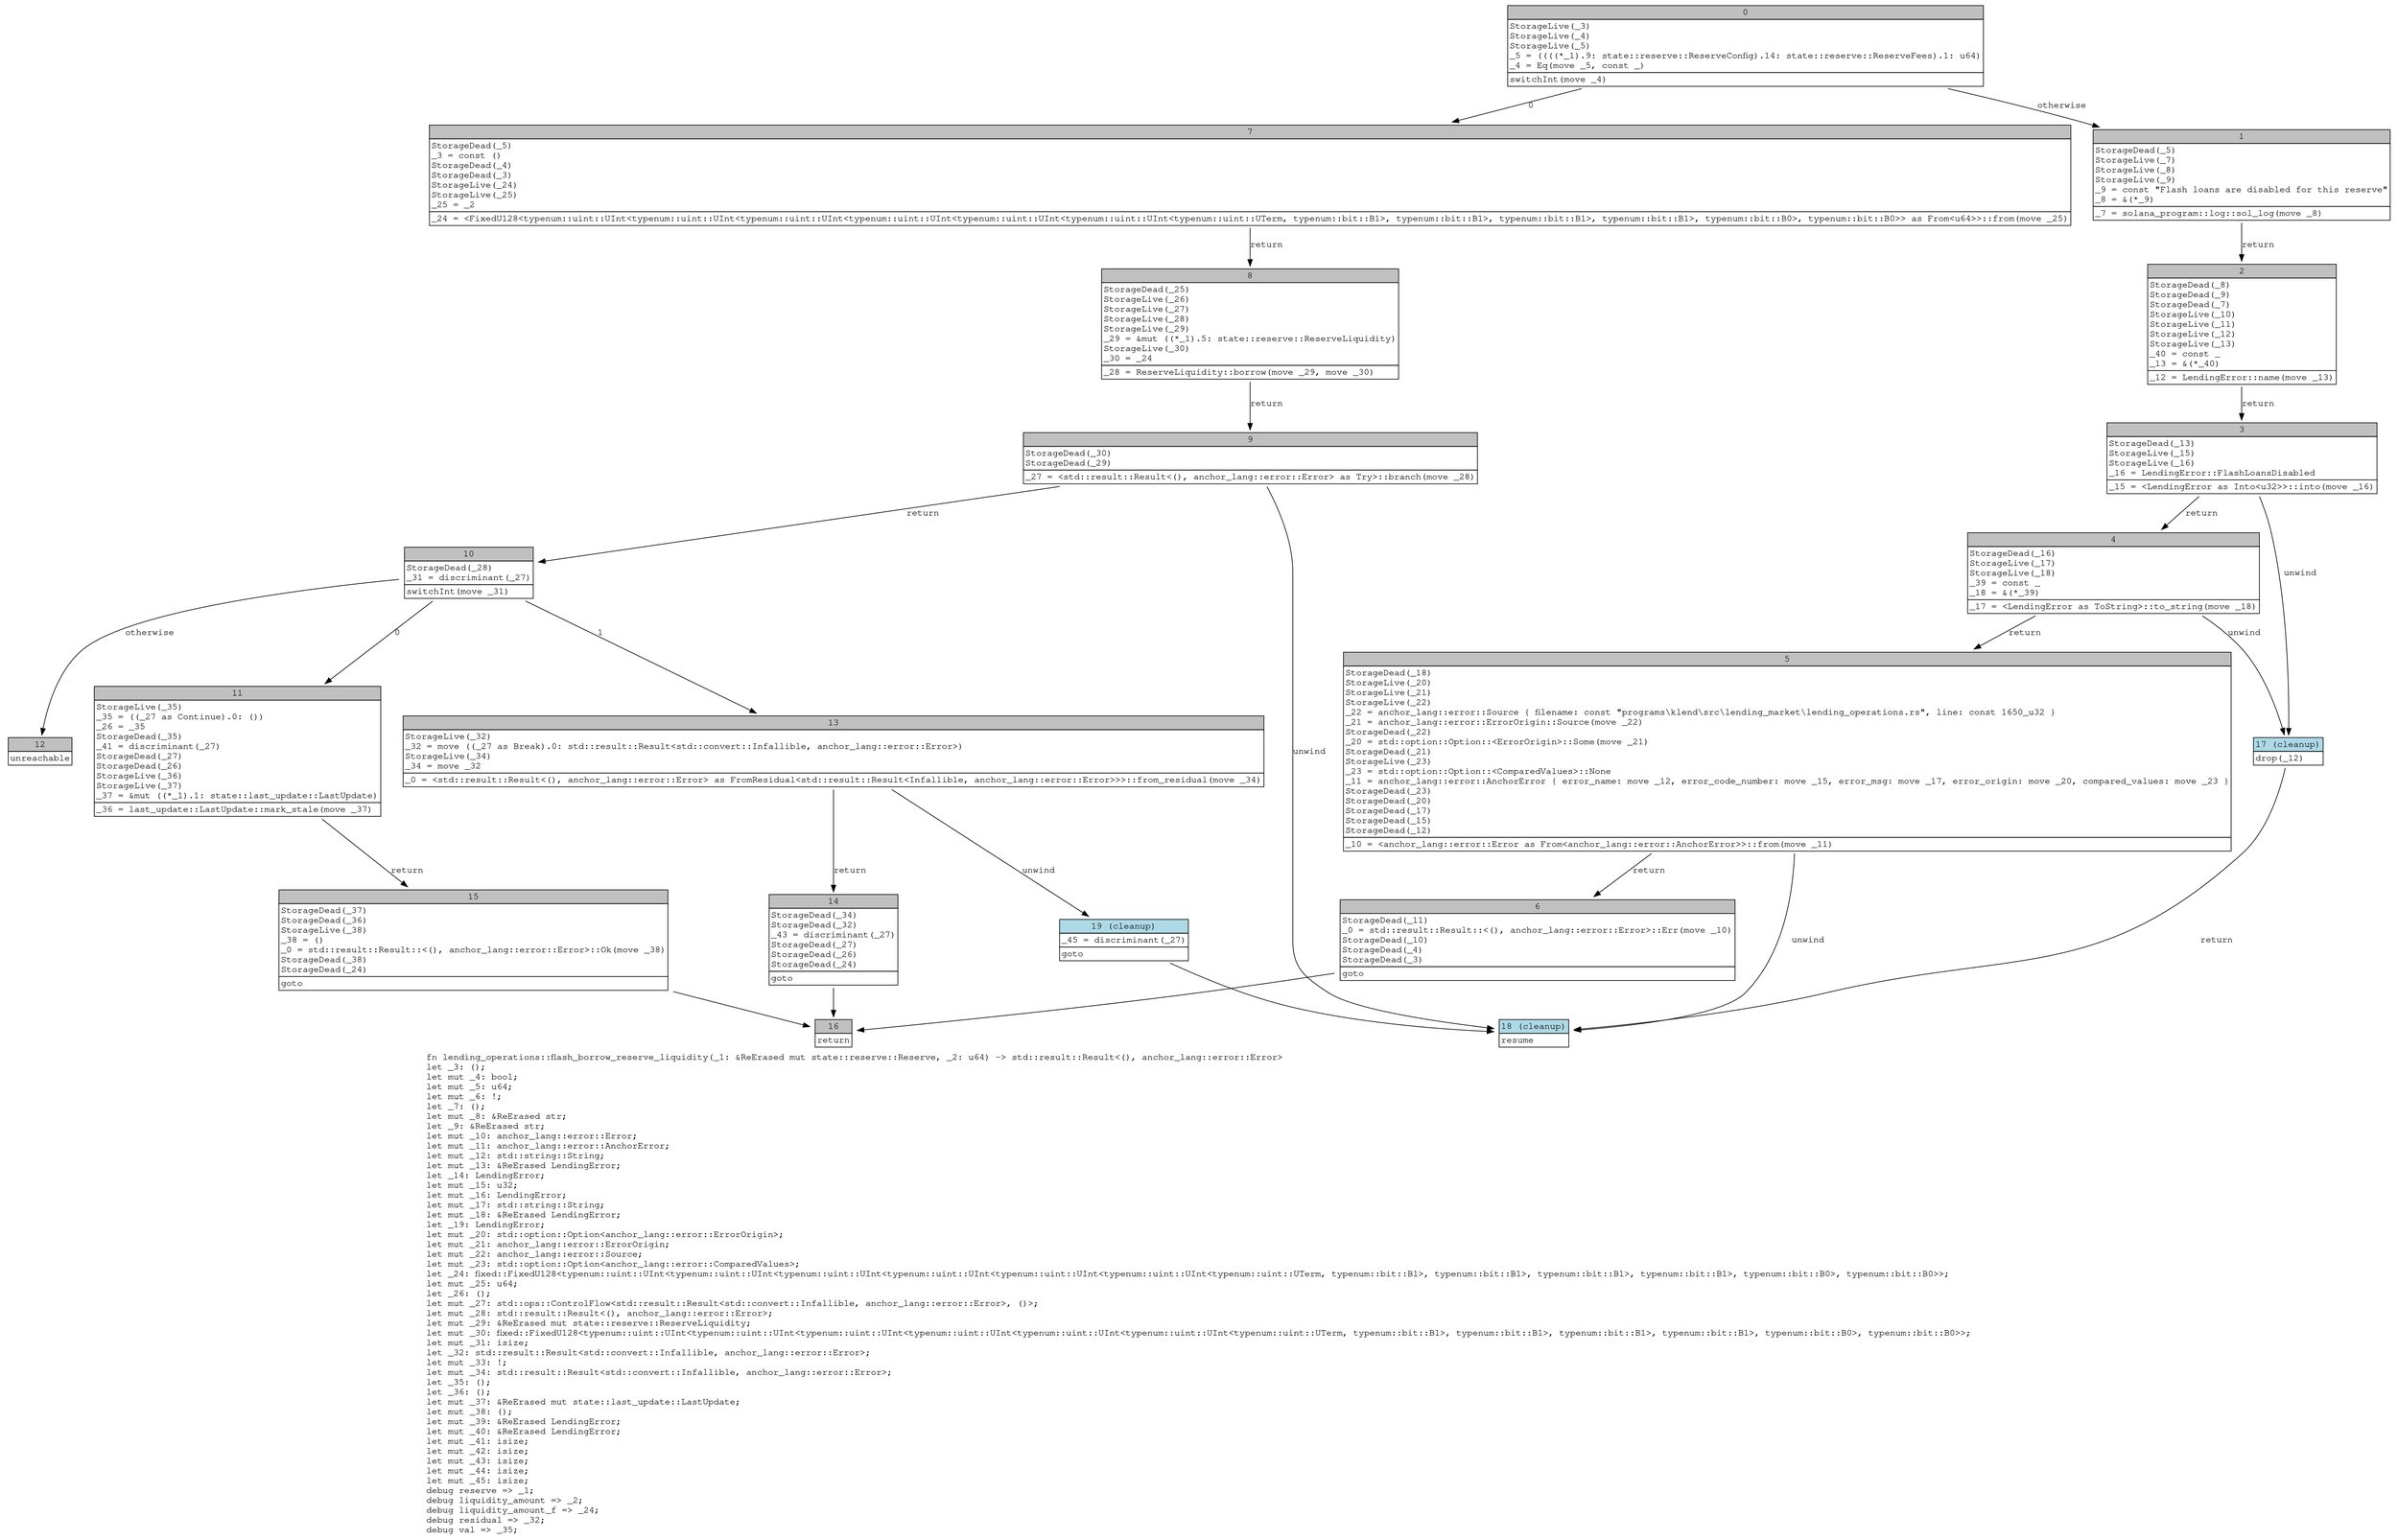 digraph Mir_0_1325 {
    graph [fontname="Courier, monospace"];
    node [fontname="Courier, monospace"];
    edge [fontname="Courier, monospace"];
    label=<fn lending_operations::flash_borrow_reserve_liquidity(_1: &amp;ReErased mut state::reserve::Reserve, _2: u64) -&gt; std::result::Result&lt;(), anchor_lang::error::Error&gt;<br align="left"/>let _3: ();<br align="left"/>let mut _4: bool;<br align="left"/>let mut _5: u64;<br align="left"/>let mut _6: !;<br align="left"/>let _7: ();<br align="left"/>let mut _8: &amp;ReErased str;<br align="left"/>let _9: &amp;ReErased str;<br align="left"/>let mut _10: anchor_lang::error::Error;<br align="left"/>let mut _11: anchor_lang::error::AnchorError;<br align="left"/>let mut _12: std::string::String;<br align="left"/>let mut _13: &amp;ReErased LendingError;<br align="left"/>let _14: LendingError;<br align="left"/>let mut _15: u32;<br align="left"/>let mut _16: LendingError;<br align="left"/>let mut _17: std::string::String;<br align="left"/>let mut _18: &amp;ReErased LendingError;<br align="left"/>let _19: LendingError;<br align="left"/>let mut _20: std::option::Option&lt;anchor_lang::error::ErrorOrigin&gt;;<br align="left"/>let mut _21: anchor_lang::error::ErrorOrigin;<br align="left"/>let mut _22: anchor_lang::error::Source;<br align="left"/>let mut _23: std::option::Option&lt;anchor_lang::error::ComparedValues&gt;;<br align="left"/>let _24: fixed::FixedU128&lt;typenum::uint::UInt&lt;typenum::uint::UInt&lt;typenum::uint::UInt&lt;typenum::uint::UInt&lt;typenum::uint::UInt&lt;typenum::uint::UInt&lt;typenum::uint::UTerm, typenum::bit::B1&gt;, typenum::bit::B1&gt;, typenum::bit::B1&gt;, typenum::bit::B1&gt;, typenum::bit::B0&gt;, typenum::bit::B0&gt;&gt;;<br align="left"/>let mut _25: u64;<br align="left"/>let _26: ();<br align="left"/>let mut _27: std::ops::ControlFlow&lt;std::result::Result&lt;std::convert::Infallible, anchor_lang::error::Error&gt;, ()&gt;;<br align="left"/>let mut _28: std::result::Result&lt;(), anchor_lang::error::Error&gt;;<br align="left"/>let mut _29: &amp;ReErased mut state::reserve::ReserveLiquidity;<br align="left"/>let mut _30: fixed::FixedU128&lt;typenum::uint::UInt&lt;typenum::uint::UInt&lt;typenum::uint::UInt&lt;typenum::uint::UInt&lt;typenum::uint::UInt&lt;typenum::uint::UInt&lt;typenum::uint::UTerm, typenum::bit::B1&gt;, typenum::bit::B1&gt;, typenum::bit::B1&gt;, typenum::bit::B1&gt;, typenum::bit::B0&gt;, typenum::bit::B0&gt;&gt;;<br align="left"/>let mut _31: isize;<br align="left"/>let _32: std::result::Result&lt;std::convert::Infallible, anchor_lang::error::Error&gt;;<br align="left"/>let mut _33: !;<br align="left"/>let mut _34: std::result::Result&lt;std::convert::Infallible, anchor_lang::error::Error&gt;;<br align="left"/>let _35: ();<br align="left"/>let _36: ();<br align="left"/>let mut _37: &amp;ReErased mut state::last_update::LastUpdate;<br align="left"/>let mut _38: ();<br align="left"/>let mut _39: &amp;ReErased LendingError;<br align="left"/>let mut _40: &amp;ReErased LendingError;<br align="left"/>let mut _41: isize;<br align="left"/>let mut _42: isize;<br align="left"/>let mut _43: isize;<br align="left"/>let mut _44: isize;<br align="left"/>let mut _45: isize;<br align="left"/>debug reserve =&gt; _1;<br align="left"/>debug liquidity_amount =&gt; _2;<br align="left"/>debug liquidity_amount_f =&gt; _24;<br align="left"/>debug residual =&gt; _32;<br align="left"/>debug val =&gt; _35;<br align="left"/>>;
    bb0__0_1325 [shape="none", label=<<table border="0" cellborder="1" cellspacing="0"><tr><td bgcolor="gray" align="center" colspan="1">0</td></tr><tr><td align="left" balign="left">StorageLive(_3)<br/>StorageLive(_4)<br/>StorageLive(_5)<br/>_5 = ((((*_1).9: state::reserve::ReserveConfig).14: state::reserve::ReserveFees).1: u64)<br/>_4 = Eq(move _5, const _)<br/></td></tr><tr><td align="left">switchInt(move _4)</td></tr></table>>];
    bb1__0_1325 [shape="none", label=<<table border="0" cellborder="1" cellspacing="0"><tr><td bgcolor="gray" align="center" colspan="1">1</td></tr><tr><td align="left" balign="left">StorageDead(_5)<br/>StorageLive(_7)<br/>StorageLive(_8)<br/>StorageLive(_9)<br/>_9 = const &quot;Flash loans are disabled for this reserve&quot;<br/>_8 = &amp;(*_9)<br/></td></tr><tr><td align="left">_7 = solana_program::log::sol_log(move _8)</td></tr></table>>];
    bb2__0_1325 [shape="none", label=<<table border="0" cellborder="1" cellspacing="0"><tr><td bgcolor="gray" align="center" colspan="1">2</td></tr><tr><td align="left" balign="left">StorageDead(_8)<br/>StorageDead(_9)<br/>StorageDead(_7)<br/>StorageLive(_10)<br/>StorageLive(_11)<br/>StorageLive(_12)<br/>StorageLive(_13)<br/>_40 = const _<br/>_13 = &amp;(*_40)<br/></td></tr><tr><td align="left">_12 = LendingError::name(move _13)</td></tr></table>>];
    bb3__0_1325 [shape="none", label=<<table border="0" cellborder="1" cellspacing="0"><tr><td bgcolor="gray" align="center" colspan="1">3</td></tr><tr><td align="left" balign="left">StorageDead(_13)<br/>StorageLive(_15)<br/>StorageLive(_16)<br/>_16 = LendingError::FlashLoansDisabled<br/></td></tr><tr><td align="left">_15 = &lt;LendingError as Into&lt;u32&gt;&gt;::into(move _16)</td></tr></table>>];
    bb4__0_1325 [shape="none", label=<<table border="0" cellborder="1" cellspacing="0"><tr><td bgcolor="gray" align="center" colspan="1">4</td></tr><tr><td align="left" balign="left">StorageDead(_16)<br/>StorageLive(_17)<br/>StorageLive(_18)<br/>_39 = const _<br/>_18 = &amp;(*_39)<br/></td></tr><tr><td align="left">_17 = &lt;LendingError as ToString&gt;::to_string(move _18)</td></tr></table>>];
    bb5__0_1325 [shape="none", label=<<table border="0" cellborder="1" cellspacing="0"><tr><td bgcolor="gray" align="center" colspan="1">5</td></tr><tr><td align="left" balign="left">StorageDead(_18)<br/>StorageLive(_20)<br/>StorageLive(_21)<br/>StorageLive(_22)<br/>_22 = anchor_lang::error::Source { filename: const &quot;programs\\klend\\src\\lending_market\\lending_operations.rs&quot;, line: const 1650_u32 }<br/>_21 = anchor_lang::error::ErrorOrigin::Source(move _22)<br/>StorageDead(_22)<br/>_20 = std::option::Option::&lt;ErrorOrigin&gt;::Some(move _21)<br/>StorageDead(_21)<br/>StorageLive(_23)<br/>_23 = std::option::Option::&lt;ComparedValues&gt;::None<br/>_11 = anchor_lang::error::AnchorError { error_name: move _12, error_code_number: move _15, error_msg: move _17, error_origin: move _20, compared_values: move _23 }<br/>StorageDead(_23)<br/>StorageDead(_20)<br/>StorageDead(_17)<br/>StorageDead(_15)<br/>StorageDead(_12)<br/></td></tr><tr><td align="left">_10 = &lt;anchor_lang::error::Error as From&lt;anchor_lang::error::AnchorError&gt;&gt;::from(move _11)</td></tr></table>>];
    bb6__0_1325 [shape="none", label=<<table border="0" cellborder="1" cellspacing="0"><tr><td bgcolor="gray" align="center" colspan="1">6</td></tr><tr><td align="left" balign="left">StorageDead(_11)<br/>_0 = std::result::Result::&lt;(), anchor_lang::error::Error&gt;::Err(move _10)<br/>StorageDead(_10)<br/>StorageDead(_4)<br/>StorageDead(_3)<br/></td></tr><tr><td align="left">goto</td></tr></table>>];
    bb7__0_1325 [shape="none", label=<<table border="0" cellborder="1" cellspacing="0"><tr><td bgcolor="gray" align="center" colspan="1">7</td></tr><tr><td align="left" balign="left">StorageDead(_5)<br/>_3 = const ()<br/>StorageDead(_4)<br/>StorageDead(_3)<br/>StorageLive(_24)<br/>StorageLive(_25)<br/>_25 = _2<br/></td></tr><tr><td align="left">_24 = &lt;FixedU128&lt;typenum::uint::UInt&lt;typenum::uint::UInt&lt;typenum::uint::UInt&lt;typenum::uint::UInt&lt;typenum::uint::UInt&lt;typenum::uint::UInt&lt;typenum::uint::UTerm, typenum::bit::B1&gt;, typenum::bit::B1&gt;, typenum::bit::B1&gt;, typenum::bit::B1&gt;, typenum::bit::B0&gt;, typenum::bit::B0&gt;&gt; as From&lt;u64&gt;&gt;::from(move _25)</td></tr></table>>];
    bb8__0_1325 [shape="none", label=<<table border="0" cellborder="1" cellspacing="0"><tr><td bgcolor="gray" align="center" colspan="1">8</td></tr><tr><td align="left" balign="left">StorageDead(_25)<br/>StorageLive(_26)<br/>StorageLive(_27)<br/>StorageLive(_28)<br/>StorageLive(_29)<br/>_29 = &amp;mut ((*_1).5: state::reserve::ReserveLiquidity)<br/>StorageLive(_30)<br/>_30 = _24<br/></td></tr><tr><td align="left">_28 = ReserveLiquidity::borrow(move _29, move _30)</td></tr></table>>];
    bb9__0_1325 [shape="none", label=<<table border="0" cellborder="1" cellspacing="0"><tr><td bgcolor="gray" align="center" colspan="1">9</td></tr><tr><td align="left" balign="left">StorageDead(_30)<br/>StorageDead(_29)<br/></td></tr><tr><td align="left">_27 = &lt;std::result::Result&lt;(), anchor_lang::error::Error&gt; as Try&gt;::branch(move _28)</td></tr></table>>];
    bb10__0_1325 [shape="none", label=<<table border="0" cellborder="1" cellspacing="0"><tr><td bgcolor="gray" align="center" colspan="1">10</td></tr><tr><td align="left" balign="left">StorageDead(_28)<br/>_31 = discriminant(_27)<br/></td></tr><tr><td align="left">switchInt(move _31)</td></tr></table>>];
    bb11__0_1325 [shape="none", label=<<table border="0" cellborder="1" cellspacing="0"><tr><td bgcolor="gray" align="center" colspan="1">11</td></tr><tr><td align="left" balign="left">StorageLive(_35)<br/>_35 = ((_27 as Continue).0: ())<br/>_26 = _35<br/>StorageDead(_35)<br/>_41 = discriminant(_27)<br/>StorageDead(_27)<br/>StorageDead(_26)<br/>StorageLive(_36)<br/>StorageLive(_37)<br/>_37 = &amp;mut ((*_1).1: state::last_update::LastUpdate)<br/></td></tr><tr><td align="left">_36 = last_update::LastUpdate::mark_stale(move _37)</td></tr></table>>];
    bb12__0_1325 [shape="none", label=<<table border="0" cellborder="1" cellspacing="0"><tr><td bgcolor="gray" align="center" colspan="1">12</td></tr><tr><td align="left">unreachable</td></tr></table>>];
    bb13__0_1325 [shape="none", label=<<table border="0" cellborder="1" cellspacing="0"><tr><td bgcolor="gray" align="center" colspan="1">13</td></tr><tr><td align="left" balign="left">StorageLive(_32)<br/>_32 = move ((_27 as Break).0: std::result::Result&lt;std::convert::Infallible, anchor_lang::error::Error&gt;)<br/>StorageLive(_34)<br/>_34 = move _32<br/></td></tr><tr><td align="left">_0 = &lt;std::result::Result&lt;(), anchor_lang::error::Error&gt; as FromResidual&lt;std::result::Result&lt;Infallible, anchor_lang::error::Error&gt;&gt;&gt;::from_residual(move _34)</td></tr></table>>];
    bb14__0_1325 [shape="none", label=<<table border="0" cellborder="1" cellspacing="0"><tr><td bgcolor="gray" align="center" colspan="1">14</td></tr><tr><td align="left" balign="left">StorageDead(_34)<br/>StorageDead(_32)<br/>_43 = discriminant(_27)<br/>StorageDead(_27)<br/>StorageDead(_26)<br/>StorageDead(_24)<br/></td></tr><tr><td align="left">goto</td></tr></table>>];
    bb15__0_1325 [shape="none", label=<<table border="0" cellborder="1" cellspacing="0"><tr><td bgcolor="gray" align="center" colspan="1">15</td></tr><tr><td align="left" balign="left">StorageDead(_37)<br/>StorageDead(_36)<br/>StorageLive(_38)<br/>_38 = ()<br/>_0 = std::result::Result::&lt;(), anchor_lang::error::Error&gt;::Ok(move _38)<br/>StorageDead(_38)<br/>StorageDead(_24)<br/></td></tr><tr><td align="left">goto</td></tr></table>>];
    bb16__0_1325 [shape="none", label=<<table border="0" cellborder="1" cellspacing="0"><tr><td bgcolor="gray" align="center" colspan="1">16</td></tr><tr><td align="left">return</td></tr></table>>];
    bb17__0_1325 [shape="none", label=<<table border="0" cellborder="1" cellspacing="0"><tr><td bgcolor="lightblue" align="center" colspan="1">17 (cleanup)</td></tr><tr><td align="left">drop(_12)</td></tr></table>>];
    bb18__0_1325 [shape="none", label=<<table border="0" cellborder="1" cellspacing="0"><tr><td bgcolor="lightblue" align="center" colspan="1">18 (cleanup)</td></tr><tr><td align="left">resume</td></tr></table>>];
    bb19__0_1325 [shape="none", label=<<table border="0" cellborder="1" cellspacing="0"><tr><td bgcolor="lightblue" align="center" colspan="1">19 (cleanup)</td></tr><tr><td align="left" balign="left">_45 = discriminant(_27)<br/></td></tr><tr><td align="left">goto</td></tr></table>>];
    bb0__0_1325 -> bb7__0_1325 [label="0"];
    bb0__0_1325 -> bb1__0_1325 [label="otherwise"];
    bb1__0_1325 -> bb2__0_1325 [label="return"];
    bb2__0_1325 -> bb3__0_1325 [label="return"];
    bb3__0_1325 -> bb4__0_1325 [label="return"];
    bb3__0_1325 -> bb17__0_1325 [label="unwind"];
    bb4__0_1325 -> bb5__0_1325 [label="return"];
    bb4__0_1325 -> bb17__0_1325 [label="unwind"];
    bb5__0_1325 -> bb6__0_1325 [label="return"];
    bb5__0_1325 -> bb18__0_1325 [label="unwind"];
    bb6__0_1325 -> bb16__0_1325 [label=""];
    bb7__0_1325 -> bb8__0_1325 [label="return"];
    bb8__0_1325 -> bb9__0_1325 [label="return"];
    bb9__0_1325 -> bb10__0_1325 [label="return"];
    bb9__0_1325 -> bb18__0_1325 [label="unwind"];
    bb10__0_1325 -> bb11__0_1325 [label="0"];
    bb10__0_1325 -> bb13__0_1325 [label="1"];
    bb10__0_1325 -> bb12__0_1325 [label="otherwise"];
    bb11__0_1325 -> bb15__0_1325 [label="return"];
    bb13__0_1325 -> bb14__0_1325 [label="return"];
    bb13__0_1325 -> bb19__0_1325 [label="unwind"];
    bb14__0_1325 -> bb16__0_1325 [label=""];
    bb15__0_1325 -> bb16__0_1325 [label=""];
    bb17__0_1325 -> bb18__0_1325 [label="return"];
    bb19__0_1325 -> bb18__0_1325 [label=""];
}
